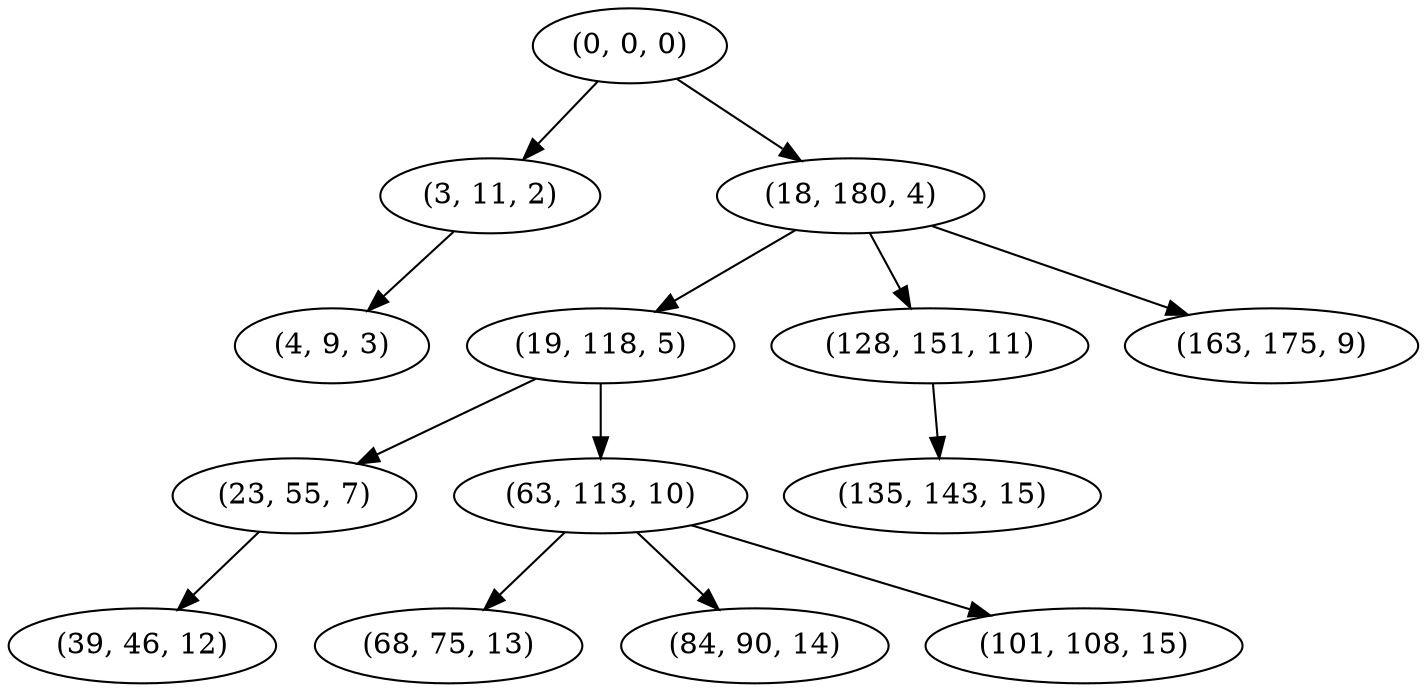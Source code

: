 digraph tree {
    "(0, 0, 0)";
    "(3, 11, 2)";
    "(4, 9, 3)";
    "(18, 180, 4)";
    "(19, 118, 5)";
    "(23, 55, 7)";
    "(39, 46, 12)";
    "(63, 113, 10)";
    "(68, 75, 13)";
    "(84, 90, 14)";
    "(101, 108, 15)";
    "(128, 151, 11)";
    "(135, 143, 15)";
    "(163, 175, 9)";
    "(0, 0, 0)" -> "(3, 11, 2)";
    "(0, 0, 0)" -> "(18, 180, 4)";
    "(3, 11, 2)" -> "(4, 9, 3)";
    "(18, 180, 4)" -> "(19, 118, 5)";
    "(18, 180, 4)" -> "(128, 151, 11)";
    "(18, 180, 4)" -> "(163, 175, 9)";
    "(19, 118, 5)" -> "(23, 55, 7)";
    "(19, 118, 5)" -> "(63, 113, 10)";
    "(23, 55, 7)" -> "(39, 46, 12)";
    "(63, 113, 10)" -> "(68, 75, 13)";
    "(63, 113, 10)" -> "(84, 90, 14)";
    "(63, 113, 10)" -> "(101, 108, 15)";
    "(128, 151, 11)" -> "(135, 143, 15)";
}
